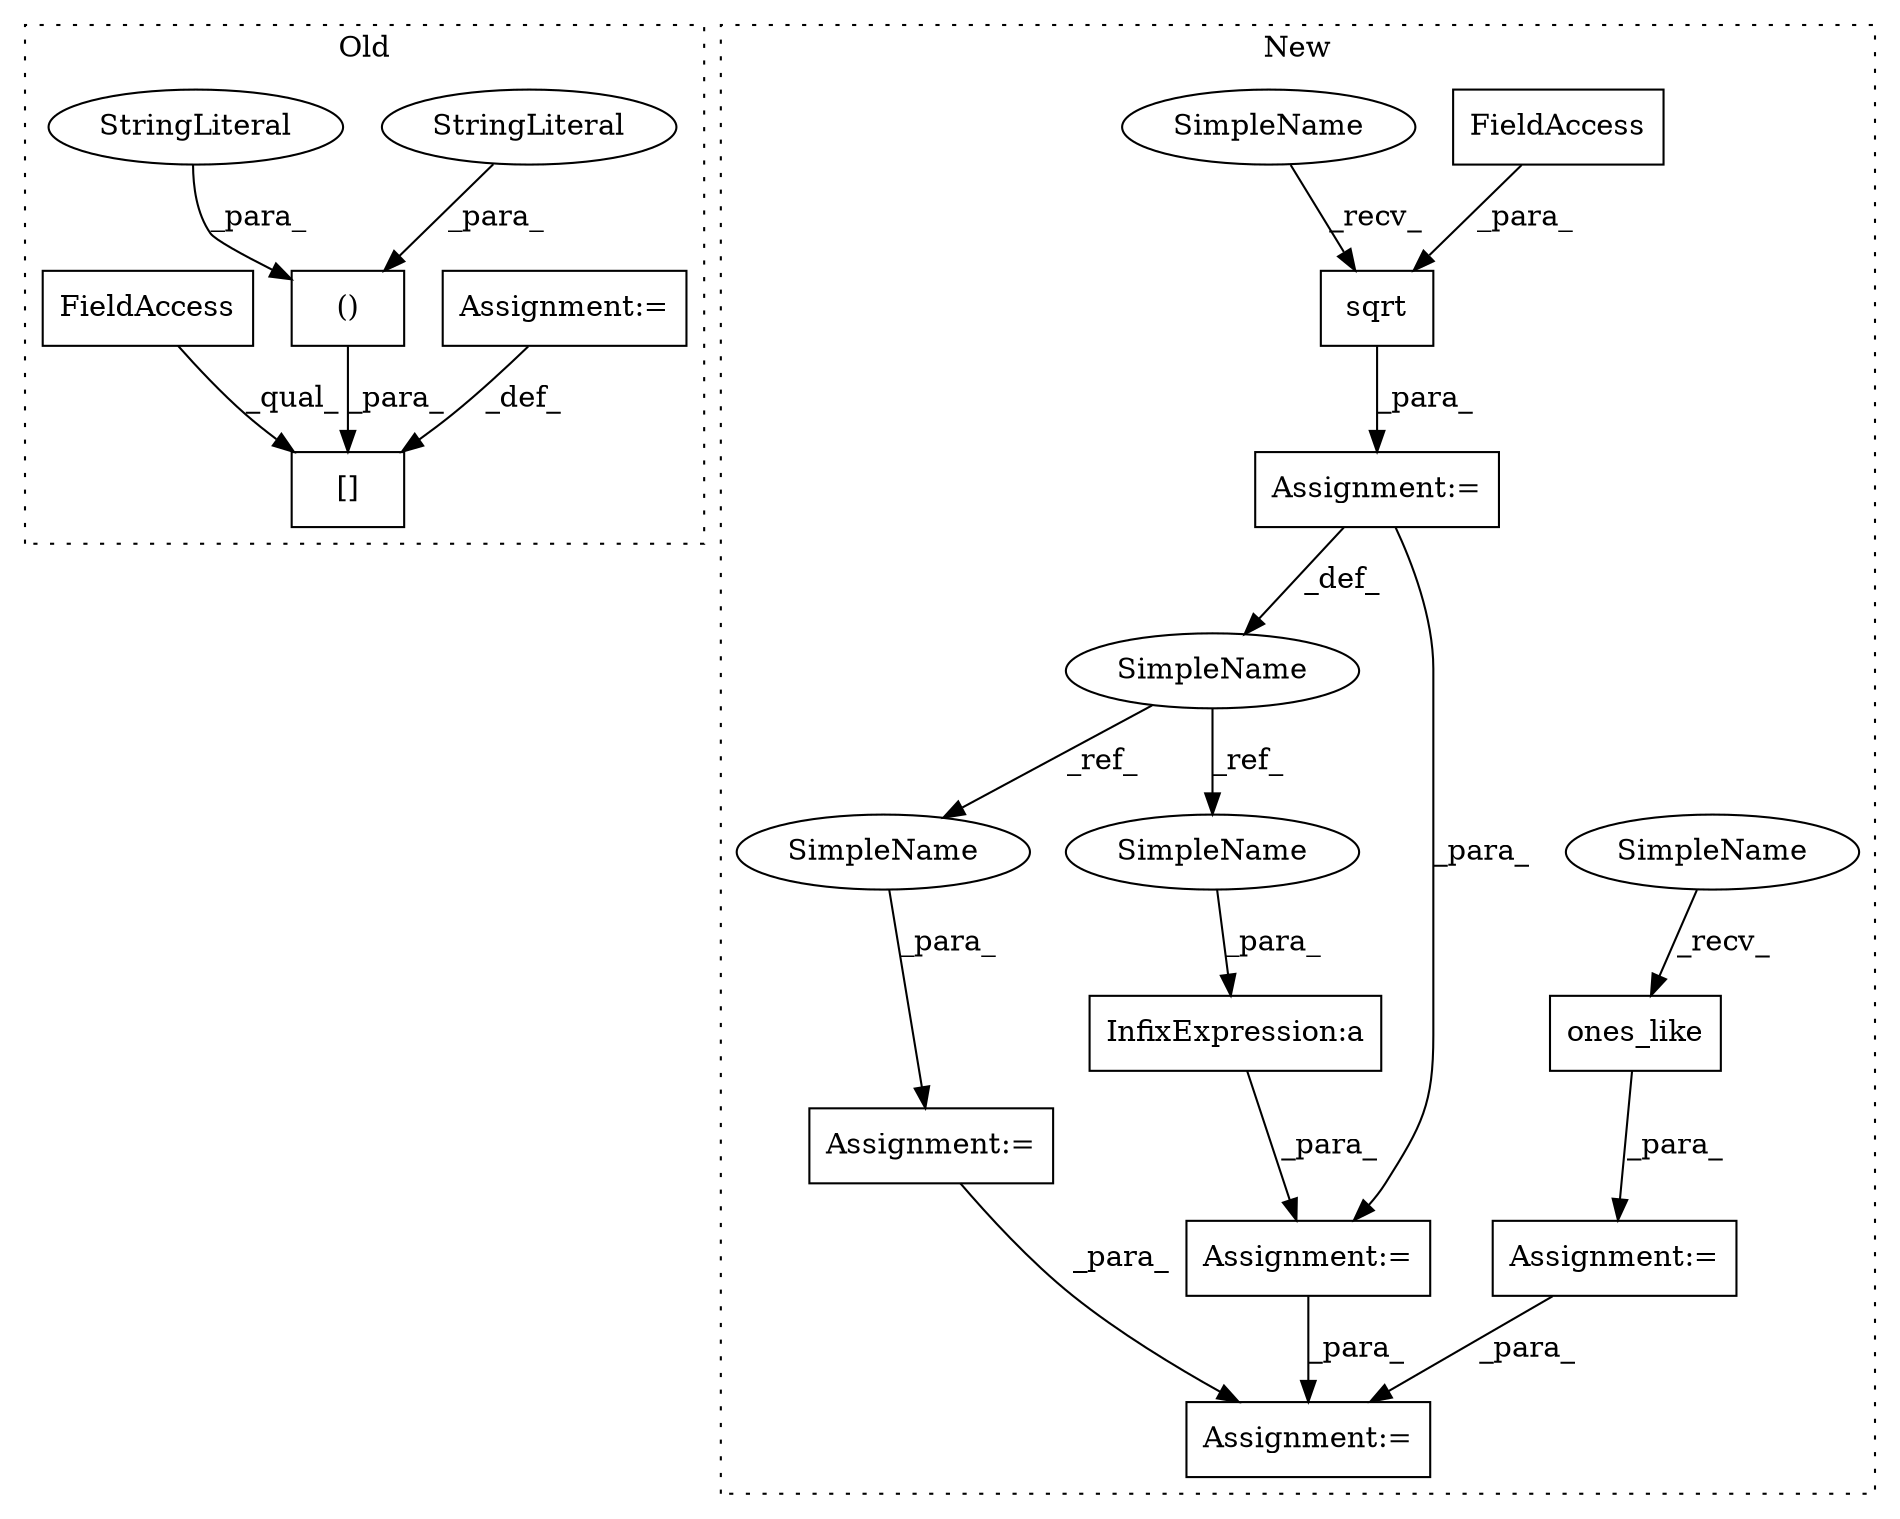 digraph G {
subgraph cluster0 {
1 [label="()" a="106" s="7851" l="45" shape="box"];
5 [label="StringLiteral" a="45" s="7880" l="16" shape="ellipse"];
6 [label="[]" a="2" s="7839,7896" l="12,2" shape="box"];
8 [label="Assignment:=" a="7" s="7898" l="1" shape="box"];
9 [label="StringLiteral" a="45" s="7851" l="16" shape="ellipse"];
11 [label="FieldAccess" a="22" s="7839" l="6" shape="box"];
label = "Old";
style="dotted";
}
subgraph cluster1 {
2 [label="sqrt" a="32" s="8060,8073" l="5,1" shape="box"];
3 [label="Assignment:=" a="7" s="8143" l="1" shape="box"];
4 [label="InfixExpression:a" a="27" s="8116" l="3" shape="box"];
7 [label="Assignment:=" a="7" s="8053" l="1" shape="box"];
10 [label="ones_like" a="32" s="8088,8099" l="10,1" shape="box"];
12 [label="FieldAccess" a="22" s="8065" l="8" shape="box"];
13 [label="SimpleName" a="42" s="8047" l="6" shape="ellipse"];
14 [label="Assignment:=" a="7" s="8129" l="1" shape="box"];
15 [label="Assignment:=" a="7" s="8108" l="1" shape="box"];
16 [label="Assignment:=" a="7" s="8081" l="1" shape="box"];
17 [label="SimpleName" a="42" s="8082" l="5" shape="ellipse"];
18 [label="SimpleName" a="42" s="8054" l="5" shape="ellipse"];
19 [label="SimpleName" a="42" s="8110" l="6" shape="ellipse"];
20 [label="SimpleName" a="42" s="8130" l="6" shape="ellipse"];
label = "New";
style="dotted";
}
1 -> 6 [label="_para_"];
2 -> 7 [label="_para_"];
4 -> 15 [label="_para_"];
5 -> 1 [label="_para_"];
7 -> 13 [label="_def_"];
7 -> 15 [label="_para_"];
8 -> 6 [label="_def_"];
9 -> 1 [label="_para_"];
10 -> 16 [label="_para_"];
11 -> 6 [label="_qual_"];
12 -> 2 [label="_para_"];
13 -> 20 [label="_ref_"];
13 -> 19 [label="_ref_"];
14 -> 3 [label="_para_"];
15 -> 3 [label="_para_"];
16 -> 3 [label="_para_"];
17 -> 10 [label="_recv_"];
18 -> 2 [label="_recv_"];
19 -> 4 [label="_para_"];
20 -> 14 [label="_para_"];
}